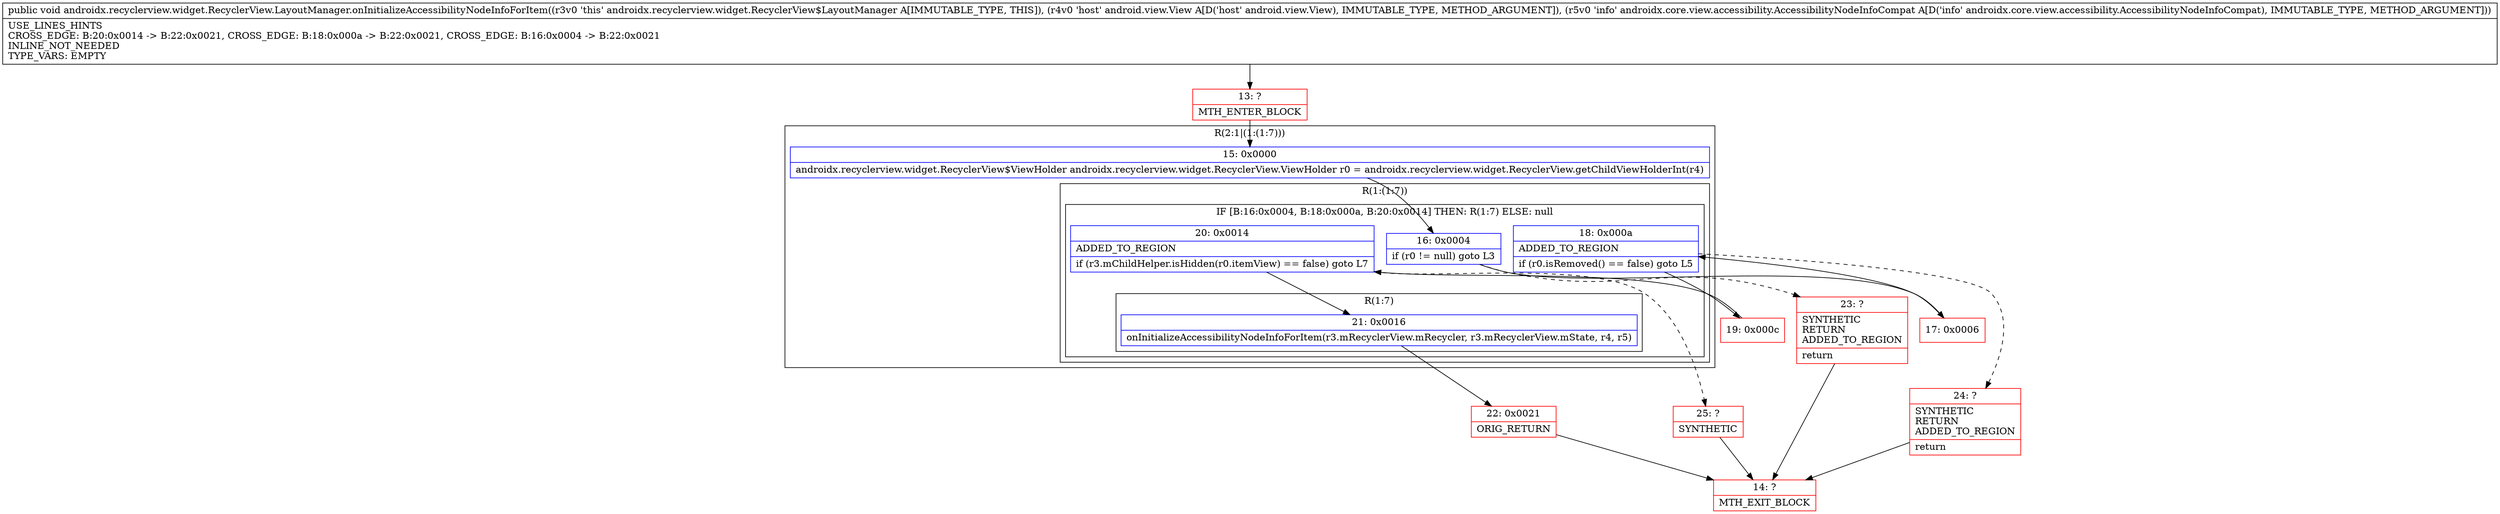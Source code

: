 digraph "CFG forandroidx.recyclerview.widget.RecyclerView.LayoutManager.onInitializeAccessibilityNodeInfoForItem(Landroid\/view\/View;Landroidx\/core\/view\/accessibility\/AccessibilityNodeInfoCompat;)V" {
subgraph cluster_Region_1839210334 {
label = "R(2:1|(1:(1:7)))";
node [shape=record,color=blue];
Node_15 [shape=record,label="{15\:\ 0x0000|androidx.recyclerview.widget.RecyclerView$ViewHolder androidx.recyclerview.widget.RecyclerView.ViewHolder r0 = androidx.recyclerview.widget.RecyclerView.getChildViewHolderInt(r4)\l}"];
subgraph cluster_Region_479349038 {
label = "R(1:(1:7))";
node [shape=record,color=blue];
subgraph cluster_IfRegion_875493644 {
label = "IF [B:16:0x0004, B:18:0x000a, B:20:0x0014] THEN: R(1:7) ELSE: null";
node [shape=record,color=blue];
Node_16 [shape=record,label="{16\:\ 0x0004|if (r0 != null) goto L3\l}"];
Node_18 [shape=record,label="{18\:\ 0x000a|ADDED_TO_REGION\l|if (r0.isRemoved() == false) goto L5\l}"];
Node_20 [shape=record,label="{20\:\ 0x0014|ADDED_TO_REGION\l|if (r3.mChildHelper.isHidden(r0.itemView) == false) goto L7\l}"];
subgraph cluster_Region_572058801 {
label = "R(1:7)";
node [shape=record,color=blue];
Node_21 [shape=record,label="{21\:\ 0x0016|onInitializeAccessibilityNodeInfoForItem(r3.mRecyclerView.mRecycler, r3.mRecyclerView.mState, r4, r5)\l}"];
}
}
}
}
Node_13 [shape=record,color=red,label="{13\:\ ?|MTH_ENTER_BLOCK\l}"];
Node_17 [shape=record,color=red,label="{17\:\ 0x0006}"];
Node_19 [shape=record,color=red,label="{19\:\ 0x000c}"];
Node_22 [shape=record,color=red,label="{22\:\ 0x0021|ORIG_RETURN\l}"];
Node_14 [shape=record,color=red,label="{14\:\ ?|MTH_EXIT_BLOCK\l}"];
Node_25 [shape=record,color=red,label="{25\:\ ?|SYNTHETIC\l}"];
Node_24 [shape=record,color=red,label="{24\:\ ?|SYNTHETIC\lRETURN\lADDED_TO_REGION\l|return\l}"];
Node_23 [shape=record,color=red,label="{23\:\ ?|SYNTHETIC\lRETURN\lADDED_TO_REGION\l|return\l}"];
MethodNode[shape=record,label="{public void androidx.recyclerview.widget.RecyclerView.LayoutManager.onInitializeAccessibilityNodeInfoForItem((r3v0 'this' androidx.recyclerview.widget.RecyclerView$LayoutManager A[IMMUTABLE_TYPE, THIS]), (r4v0 'host' android.view.View A[D('host' android.view.View), IMMUTABLE_TYPE, METHOD_ARGUMENT]), (r5v0 'info' androidx.core.view.accessibility.AccessibilityNodeInfoCompat A[D('info' androidx.core.view.accessibility.AccessibilityNodeInfoCompat), IMMUTABLE_TYPE, METHOD_ARGUMENT]))  | USE_LINES_HINTS\lCROSS_EDGE: B:20:0x0014 \-\> B:22:0x0021, CROSS_EDGE: B:18:0x000a \-\> B:22:0x0021, CROSS_EDGE: B:16:0x0004 \-\> B:22:0x0021\lINLINE_NOT_NEEDED\lTYPE_VARS: EMPTY\l}"];
MethodNode -> Node_13;Node_15 -> Node_16;
Node_16 -> Node_17;
Node_16 -> Node_23[style=dashed];
Node_18 -> Node_19;
Node_18 -> Node_24[style=dashed];
Node_20 -> Node_21;
Node_20 -> Node_25[style=dashed];
Node_21 -> Node_22;
Node_13 -> Node_15;
Node_17 -> Node_18;
Node_19 -> Node_20;
Node_22 -> Node_14;
Node_25 -> Node_14;
Node_24 -> Node_14;
Node_23 -> Node_14;
}

